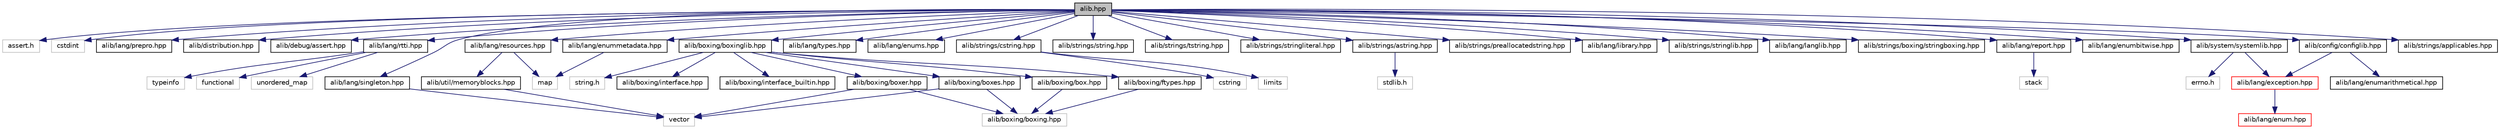 digraph "alib.hpp"
{
  edge [fontname="Helvetica",fontsize="10",labelfontname="Helvetica",labelfontsize="10"];
  node [fontname="Helvetica",fontsize="10",shape=record];
  Node0 [label="alib.hpp",height=0.2,width=0.4,color="black", fillcolor="grey75", style="filled", fontcolor="black"];
  Node0 -> Node1 [color="midnightblue",fontsize="10",style="solid",fontname="Helvetica"];
  Node0 -> Node2 [color="midnightblue",fontsize="10",style="solid",fontname="Helvetica"];
  Node0 -> Node3 [color="midnightblue",fontsize="10",style="solid",fontname="Helvetica"];
  Node0 -> Node4 [color="midnightblue",fontsize="10",style="solid",fontname="Helvetica"];
  Node0 -> Node5 [color="midnightblue",fontsize="10",style="solid",fontname="Helvetica"];
  Node0 -> Node6 [color="midnightblue",fontsize="10",style="solid",fontname="Helvetica"];
  Node0 -> Node10 [color="midnightblue",fontsize="10",style="solid",fontname="Helvetica"];
  Node0 -> Node12 [color="midnightblue",fontsize="10",style="solid",fontname="Helvetica"];
  Node0 -> Node13 [color="midnightblue",fontsize="10",style="solid",fontname="Helvetica"];
  Node0 -> Node14 [color="midnightblue",fontsize="10",style="solid",fontname="Helvetica"];
  Node0 -> Node17 [color="midnightblue",fontsize="10",style="solid",fontname="Helvetica"];
  Node0 -> Node18 [color="midnightblue",fontsize="10",style="solid",fontname="Helvetica"];
  Node0 -> Node19 [color="midnightblue",fontsize="10",style="solid",fontname="Helvetica"];
  Node0 -> Node20 [color="midnightblue",fontsize="10",style="solid",fontname="Helvetica"];
  Node0 -> Node22 [color="midnightblue",fontsize="10",style="solid",fontname="Helvetica"];
  Node0 -> Node23 [color="midnightblue",fontsize="10",style="solid",fontname="Helvetica"];
  Node0 -> Node26 [color="midnightblue",fontsize="10",style="solid",fontname="Helvetica"];
  Node0 -> Node27 [color="midnightblue",fontsize="10",style="solid",fontname="Helvetica"];
  Node0 -> Node28 [color="midnightblue",fontsize="10",style="solid",fontname="Helvetica"];
  Node0 -> Node37 [color="midnightblue",fontsize="10",style="solid",fontname="Helvetica"];
  Node0 -> Node38 [color="midnightblue",fontsize="10",style="solid",fontname="Helvetica"];
  Node0 -> Node39 [color="midnightblue",fontsize="10",style="solid",fontname="Helvetica"];
  Node0 -> Node41 [color="midnightblue",fontsize="10",style="solid",fontname="Helvetica"];
  Node0 -> Node42 [color="midnightblue",fontsize="10",style="solid",fontname="Helvetica"];
  Node0 -> Node43 [color="midnightblue",fontsize="10",style="solid",fontname="Helvetica"];
  Node0 -> Node49 [color="midnightblue",fontsize="10",style="solid",fontname="Helvetica"];
  Node0 -> Node51 [color="midnightblue",fontsize="10",style="solid",fontname="Helvetica"];
  Node6 -> Node7 [color="midnightblue",fontsize="10",style="solid",fontname="Helvetica"];
  Node6 -> Node8 [color="midnightblue",fontsize="10",style="solid",fontname="Helvetica"];
  Node6 -> Node9 [color="midnightblue",fontsize="10",style="solid",fontname="Helvetica"];
  Node10 -> Node11 [color="midnightblue",fontsize="10",style="solid",fontname="Helvetica"];
  Node14 -> Node15 [color="midnightblue",fontsize="10",style="solid",fontname="Helvetica"];
  Node14 -> Node16 [color="midnightblue",fontsize="10",style="solid",fontname="Helvetica"];
  Node20 -> Node21 [color="midnightblue",fontsize="10",style="solid",fontname="Helvetica"];
  Node23 -> Node24 [color="midnightblue",fontsize="10",style="solid",fontname="Helvetica"];
  Node23 -> Node25 [color="midnightblue",fontsize="10",style="solid",fontname="Helvetica"];
  Node25 -> Node11 [color="midnightblue",fontsize="10",style="solid",fontname="Helvetica"];
  Node28 -> Node29 [color="midnightblue",fontsize="10",style="solid",fontname="Helvetica"];
  Node28 -> Node30 [color="midnightblue",fontsize="10",style="solid",fontname="Helvetica"];
  Node28 -> Node31 [color="midnightblue",fontsize="10",style="solid",fontname="Helvetica"];
  Node28 -> Node33 [color="midnightblue",fontsize="10",style="solid",fontname="Helvetica"];
  Node28 -> Node34 [color="midnightblue",fontsize="10",style="solid",fontname="Helvetica"];
  Node28 -> Node35 [color="midnightblue",fontsize="10",style="solid",fontname="Helvetica"];
  Node28 -> Node36 [color="midnightblue",fontsize="10",style="solid",fontname="Helvetica"];
  Node31 -> Node11 [color="midnightblue",fontsize="10",style="solid",fontname="Helvetica"];
  Node31 -> Node32 [color="midnightblue",fontsize="10",style="solid",fontname="Helvetica"];
  Node33 -> Node32 [color="midnightblue",fontsize="10",style="solid",fontname="Helvetica"];
  Node34 -> Node11 [color="midnightblue",fontsize="10",style="solid",fontname="Helvetica"];
  Node34 -> Node32 [color="midnightblue",fontsize="10",style="solid",fontname="Helvetica"];
  Node36 -> Node32 [color="midnightblue",fontsize="10",style="solid",fontname="Helvetica"];
  Node39 -> Node40 [color="midnightblue",fontsize="10",style="solid",fontname="Helvetica"];
  Node42 -> Node24 [color="midnightblue",fontsize="10",style="solid",fontname="Helvetica"];
  Node43 -> Node44 [color="midnightblue",fontsize="10",style="solid",fontname="Helvetica"];
  Node43 -> Node48 [color="midnightblue",fontsize="10",style="solid",fontname="Helvetica"];
  Node44 -> Node45 [color="midnightblue",fontsize="10",style="solid",fontname="Helvetica"];
  Node49 -> Node44 [color="midnightblue",fontsize="10",style="solid",fontname="Helvetica"];
  Node49 -> Node50 [color="midnightblue",fontsize="10",style="solid",fontname="Helvetica"];
  Node1 [label="assert.h",height=0.2,width=0.4,color="grey75", fillcolor="white", style="filled"];
  Node2 [label="cstdint",height=0.2,width=0.4,color="grey75", fillcolor="white", style="filled"];
  Node3 [label="alib/lang/prepro.hpp",height=0.2,width=0.4,color="black", fillcolor="white", style="filled",URL="$prepro_8hpp.html"];
  Node4 [label="alib/distribution.hpp",height=0.2,width=0.4,color="black", fillcolor="white", style="filled",URL="$distribution_8hpp_source.html"];
  Node5 [label="alib/debug/assert.hpp",height=0.2,width=0.4,color="black", fillcolor="white", style="filled",URL="$assert_8hpp.html"];
  Node6 [label="alib/lang/rtti.hpp",height=0.2,width=0.4,color="black", fillcolor="white", style="filled",URL="$rtti_8hpp.html"];
  Node7 [label="typeinfo",height=0.2,width=0.4,color="grey75", fillcolor="white", style="filled"];
  Node8 [label="functional",height=0.2,width=0.4,color="grey75", fillcolor="white", style="filled"];
  Node9 [label="unordered_map",height=0.2,width=0.4,color="grey75", fillcolor="white", style="filled"];
  Node10 [label="alib/lang/singleton.hpp",height=0.2,width=0.4,color="black", fillcolor="white", style="filled",URL="$singleton_8hpp.html"];
  Node11 [label="vector",height=0.2,width=0.4,color="grey75", fillcolor="white", style="filled"];
  Node12 [label="alib/lang/types.hpp",height=0.2,width=0.4,color="black", fillcolor="white", style="filled",URL="$types_8hpp.html"];
  Node13 [label="alib/lang/enums.hpp",height=0.2,width=0.4,color="black", fillcolor="white", style="filled",URL="$enums_8hpp.html"];
  Node14 [label="alib/strings/cstring.hpp",height=0.2,width=0.4,color="black", fillcolor="white", style="filled",URL="$cstring_8hpp.html"];
  Node15 [label="cstring",height=0.2,width=0.4,color="grey75", fillcolor="white", style="filled"];
  Node16 [label="limits",height=0.2,width=0.4,color="grey75", fillcolor="white", style="filled"];
  Node17 [label="alib/strings/string.hpp",height=0.2,width=0.4,color="black", fillcolor="white", style="filled",URL="$string_8hpp.html"];
  Node18 [label="alib/strings/tstring.hpp",height=0.2,width=0.4,color="black", fillcolor="white", style="filled",URL="$tstring_8hpp.html"];
  Node19 [label="alib/strings/stringliteral.hpp",height=0.2,width=0.4,color="black", fillcolor="white", style="filled",URL="$stringliteral_8hpp.html"];
  Node20 [label="alib/strings/astring.hpp",height=0.2,width=0.4,color="black", fillcolor="white", style="filled",URL="$astring_8hpp.html"];
  Node21 [label="stdlib.h",height=0.2,width=0.4,color="grey75", fillcolor="white", style="filled"];
  Node22 [label="alib/strings/preallocatedstring.hpp",height=0.2,width=0.4,color="black", fillcolor="white", style="filled",URL="$preallocatedstring_8hpp.html"];
  Node23 [label="alib/lang/resources.hpp",height=0.2,width=0.4,color="black", fillcolor="white", style="filled",URL="$resources_8hpp.html"];
  Node24 [label="map",height=0.2,width=0.4,color="grey75", fillcolor="white", style="filled"];
  Node25 [label="alib/util/memoryblocks.hpp",height=0.2,width=0.4,color="black", fillcolor="white", style="filled",URL="$memoryblocks_8hpp.html"];
  Node26 [label="alib/lang/library.hpp",height=0.2,width=0.4,color="black", fillcolor="white", style="filled",URL="$library_8hpp.html"];
  Node27 [label="alib/strings/stringlib.hpp",height=0.2,width=0.4,color="black", fillcolor="white", style="filled",URL="$stringlib_8hpp.html"];
  Node28 [label="alib/boxing/boxinglib.hpp",height=0.2,width=0.4,color="black", fillcolor="white", style="filled",URL="$boxinglib_8hpp.html"];
  Node29 [label="string.h",height=0.2,width=0.4,color="grey75", fillcolor="white", style="filled"];
  Node30 [label="alib/boxing/interface.hpp",height=0.2,width=0.4,color="black", fillcolor="white", style="filled",URL="$interface_8hpp.html"];
  Node31 [label="alib/boxing/boxer.hpp",height=0.2,width=0.4,color="black", fillcolor="white", style="filled",URL="$boxer_8hpp.html"];
  Node32 [label="alib/boxing/boxing.hpp",height=0.2,width=0.4,color="grey75", fillcolor="white", style="filled"];
  Node33 [label="alib/boxing/box.hpp",height=0.2,width=0.4,color="black", fillcolor="white", style="filled",URL="$box_8hpp.html"];
  Node34 [label="alib/boxing/boxes.hpp",height=0.2,width=0.4,color="black", fillcolor="white", style="filled",URL="$boxes_8hpp.html"];
  Node35 [label="alib/boxing/interface_builtin.hpp",height=0.2,width=0.4,color="black", fillcolor="white", style="filled",URL="$interface__builtin_8hpp.html"];
  Node36 [label="alib/boxing/ftypes.hpp",height=0.2,width=0.4,color="black", fillcolor="white", style="filled",URL="$ftypes_8hpp.html"];
  Node37 [label="alib/lang/langlib.hpp",height=0.2,width=0.4,color="black", fillcolor="white", style="filled",URL="$langlib_8hpp.html"];
  Node38 [label="alib/strings/boxing/stringboxing.hpp",height=0.2,width=0.4,color="black", fillcolor="white", style="filled",URL="$stringboxing_8hpp.html"];
  Node39 [label="alib/lang/report.hpp",height=0.2,width=0.4,color="black", fillcolor="white", style="filled",URL="$report_8hpp.html"];
  Node40 [label="stack",height=0.2,width=0.4,color="grey75", fillcolor="white", style="filled"];
  Node41 [label="alib/lang/enumbitwise.hpp",height=0.2,width=0.4,color="black", fillcolor="white", style="filled",URL="$enumbitwise_8hpp.html"];
  Node42 [label="alib/lang/enummetadata.hpp",height=0.2,width=0.4,color="black", fillcolor="white", style="filled",URL="$enummetadata_8hpp.html"];
  Node43 [label="alib/config/configlib.hpp",height=0.2,width=0.4,color="black", fillcolor="white", style="filled",URL="$configlib_8hpp.html"];
  Node44 [label="alib/lang/exception.hpp",height=0.2,width=0.4,color="red", fillcolor="white", style="filled",URL="$exception_8hpp.html"];
  Node45 [label="alib/lang/enum.hpp",height=0.2,width=0.4,color="red", fillcolor="white", style="filled",URL="$enum_8hpp.html"];
  Node48 [label="alib/lang/enumarithmetical.hpp",height=0.2,width=0.4,color="black", fillcolor="white", style="filled",URL="$enumarithmetical_8hpp.html"];
  Node49 [label="alib/system/systemlib.hpp",height=0.2,width=0.4,color="black", fillcolor="white", style="filled",URL="$systemlib_8hpp.html"];
  Node50 [label="errno.h",height=0.2,width=0.4,color="grey75", fillcolor="white", style="filled"];
  Node51 [label="alib/strings/applicables.hpp",height=0.2,width=0.4,color="black", fillcolor="white", style="filled",URL="$applicables_8hpp.html"];
}

